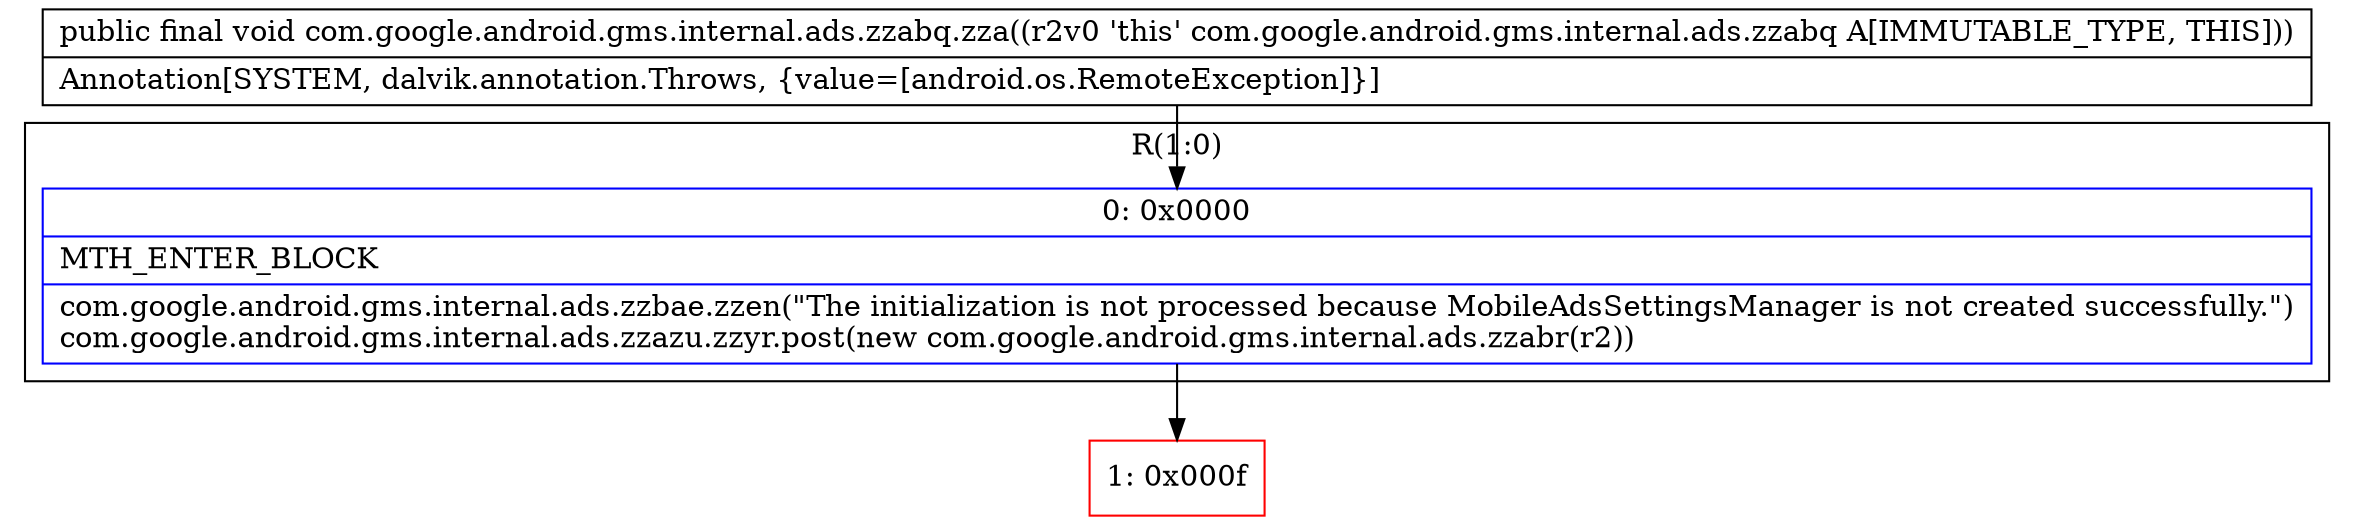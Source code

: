 digraph "CFG forcom.google.android.gms.internal.ads.zzabq.zza()V" {
subgraph cluster_Region_1755544200 {
label = "R(1:0)";
node [shape=record,color=blue];
Node_0 [shape=record,label="{0\:\ 0x0000|MTH_ENTER_BLOCK\l|com.google.android.gms.internal.ads.zzbae.zzen(\"The initialization is not processed because MobileAdsSettingsManager is not created successfully.\")\lcom.google.android.gms.internal.ads.zzazu.zzyr.post(new com.google.android.gms.internal.ads.zzabr(r2))\l}"];
}
Node_1 [shape=record,color=red,label="{1\:\ 0x000f}"];
MethodNode[shape=record,label="{public final void com.google.android.gms.internal.ads.zzabq.zza((r2v0 'this' com.google.android.gms.internal.ads.zzabq A[IMMUTABLE_TYPE, THIS]))  | Annotation[SYSTEM, dalvik.annotation.Throws, \{value=[android.os.RemoteException]\}]\l}"];
MethodNode -> Node_0;
Node_0 -> Node_1;
}

